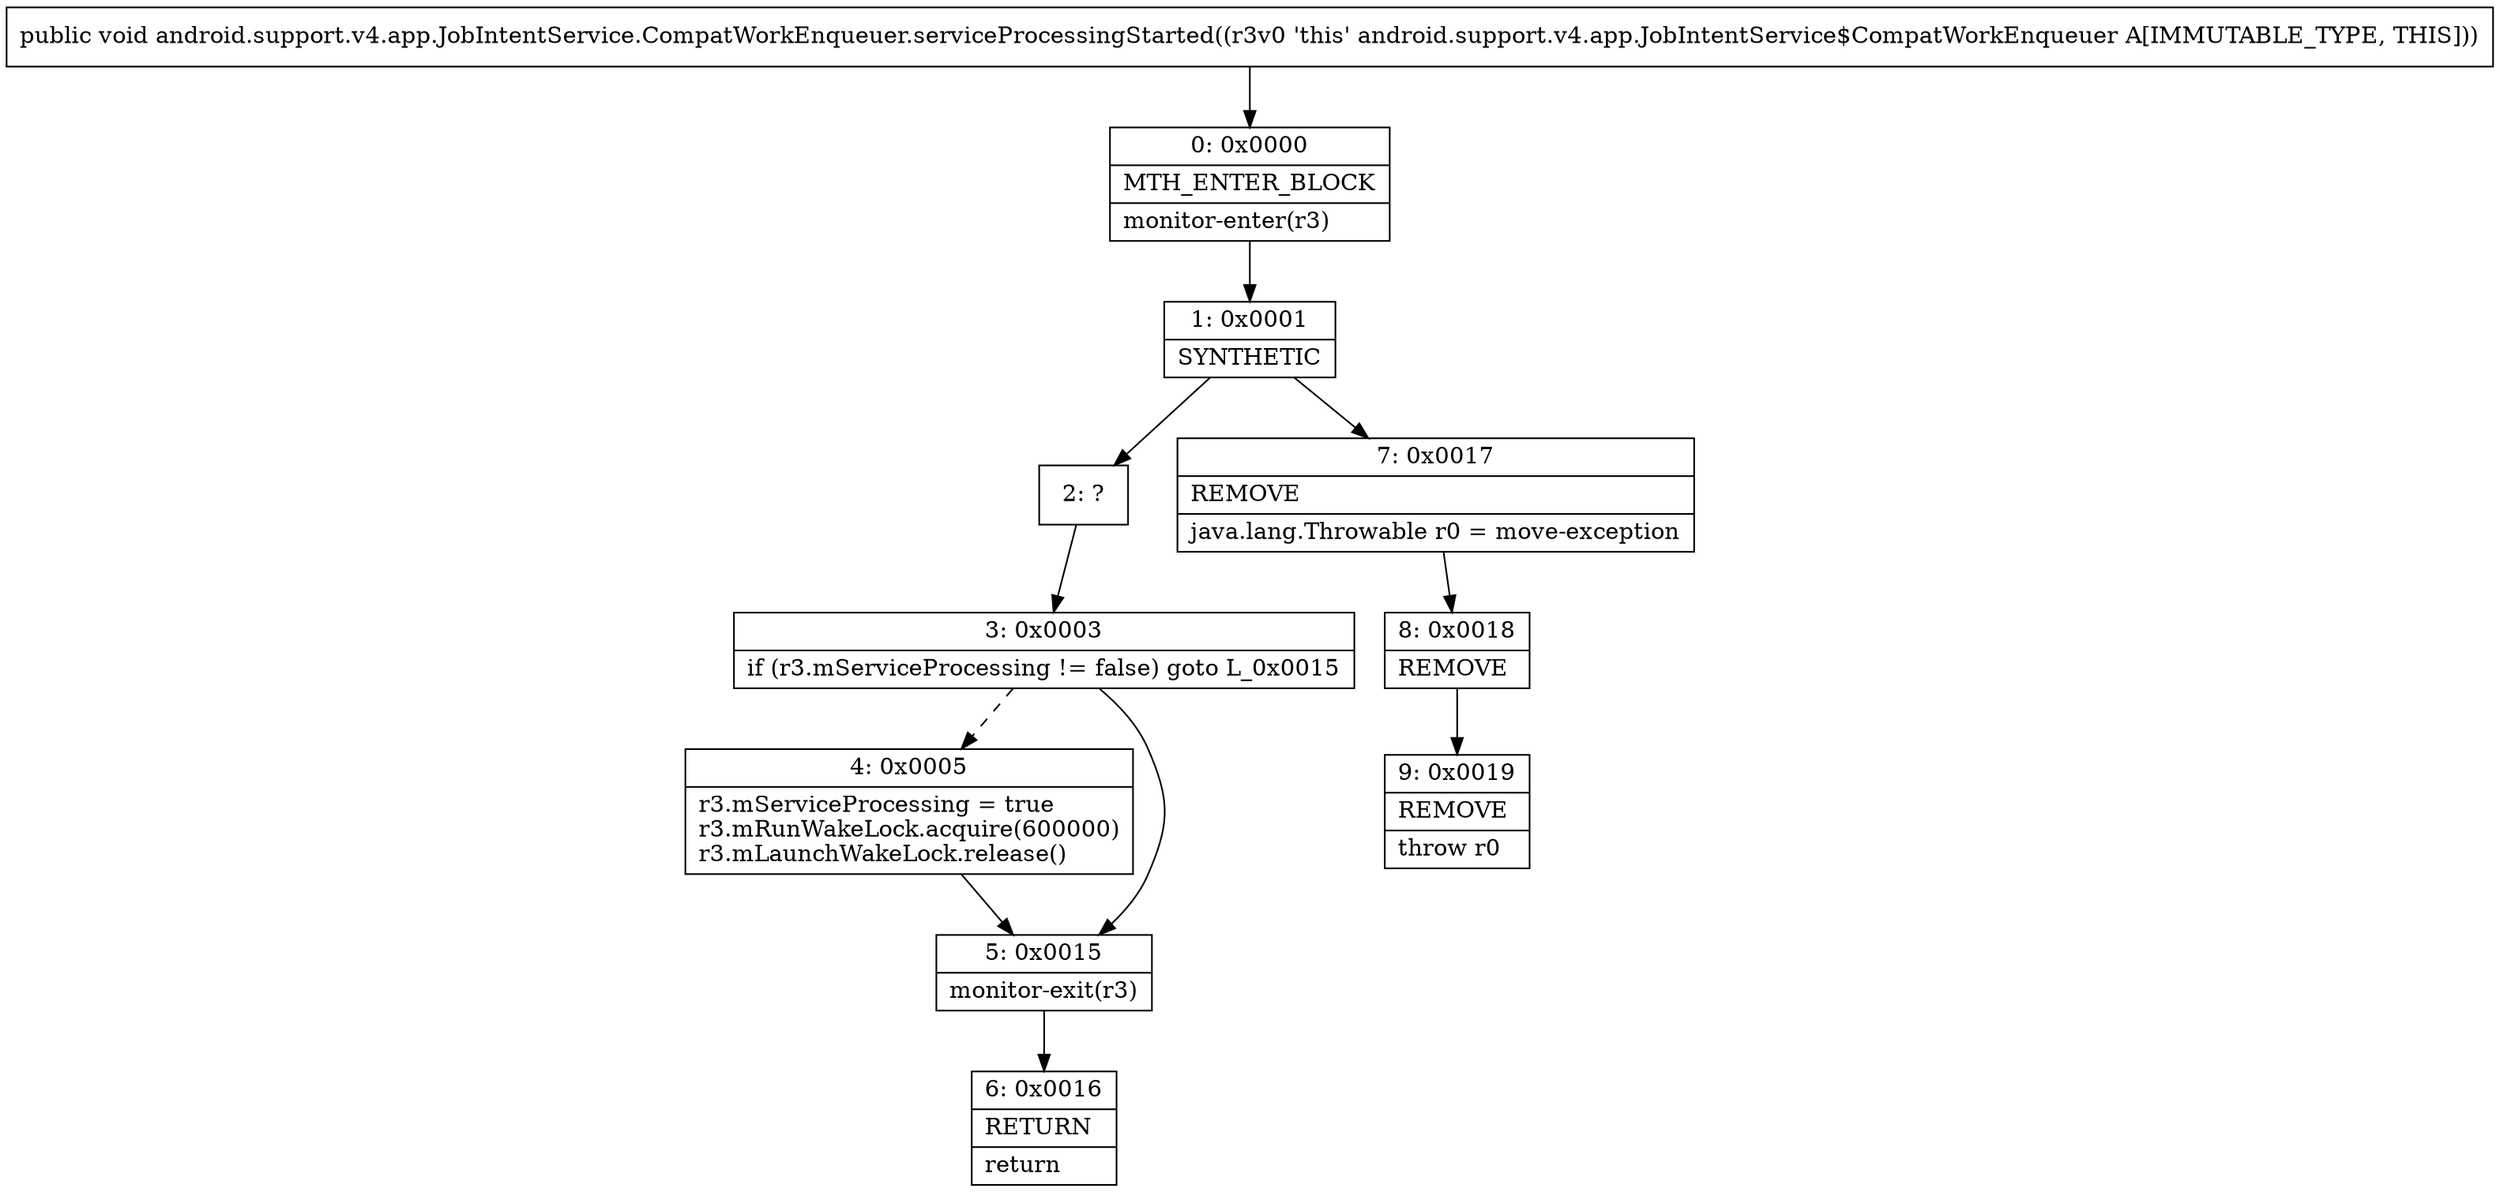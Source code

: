 digraph "CFG forandroid.support.v4.app.JobIntentService.CompatWorkEnqueuer.serviceProcessingStarted()V" {
Node_0 [shape=record,label="{0\:\ 0x0000|MTH_ENTER_BLOCK\l|monitor\-enter(r3)\l}"];
Node_1 [shape=record,label="{1\:\ 0x0001|SYNTHETIC\l}"];
Node_2 [shape=record,label="{2\:\ ?}"];
Node_3 [shape=record,label="{3\:\ 0x0003|if (r3.mServiceProcessing != false) goto L_0x0015\l}"];
Node_4 [shape=record,label="{4\:\ 0x0005|r3.mServiceProcessing = true\lr3.mRunWakeLock.acquire(600000)\lr3.mLaunchWakeLock.release()\l}"];
Node_5 [shape=record,label="{5\:\ 0x0015|monitor\-exit(r3)\l}"];
Node_6 [shape=record,label="{6\:\ 0x0016|RETURN\l|return\l}"];
Node_7 [shape=record,label="{7\:\ 0x0017|REMOVE\l|java.lang.Throwable r0 = move\-exception\l}"];
Node_8 [shape=record,label="{8\:\ 0x0018|REMOVE\l}"];
Node_9 [shape=record,label="{9\:\ 0x0019|REMOVE\l|throw r0\l}"];
MethodNode[shape=record,label="{public void android.support.v4.app.JobIntentService.CompatWorkEnqueuer.serviceProcessingStarted((r3v0 'this' android.support.v4.app.JobIntentService$CompatWorkEnqueuer A[IMMUTABLE_TYPE, THIS])) }"];
MethodNode -> Node_0;
Node_0 -> Node_1;
Node_1 -> Node_2;
Node_1 -> Node_7;
Node_2 -> Node_3;
Node_3 -> Node_4[style=dashed];
Node_3 -> Node_5;
Node_4 -> Node_5;
Node_5 -> Node_6;
Node_7 -> Node_8;
Node_8 -> Node_9;
}

